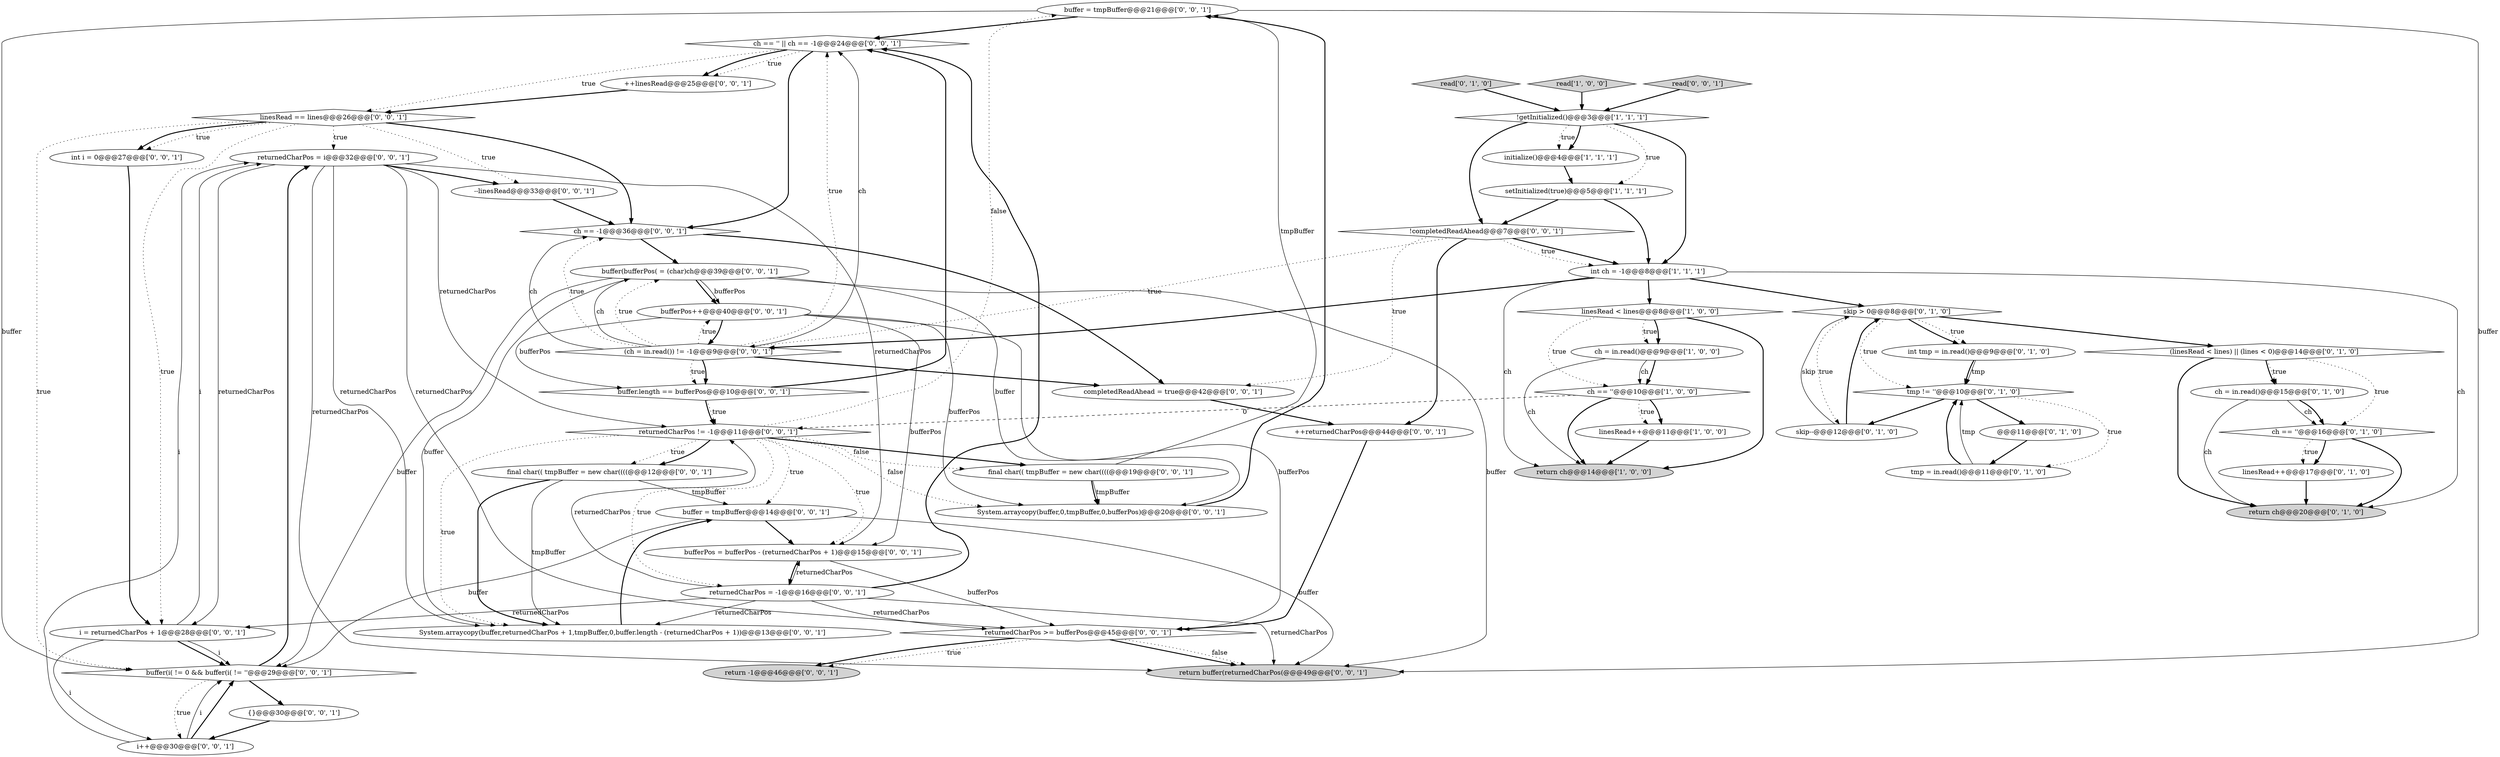 digraph {
23 [style = filled, label = "buffer = tmpBuffer@@@21@@@['0', '0', '1']", fillcolor = white, shape = ellipse image = "AAA0AAABBB3BBB"];
35 [style = filled, label = "bufferPos++@@@40@@@['0', '0', '1']", fillcolor = white, shape = ellipse image = "AAA0AAABBB3BBB"];
22 [style = filled, label = "System.arraycopy(buffer,0,tmpBuffer,0,bufferPos)@@@20@@@['0', '0', '1']", fillcolor = white, shape = ellipse image = "AAA0AAABBB3BBB"];
44 [style = filled, label = "returnedCharPos >= bufferPos@@@45@@@['0', '0', '1']", fillcolor = white, shape = diamond image = "AAA0AAABBB3BBB"];
28 [style = filled, label = "++returnedCharPos@@@44@@@['0', '0', '1']", fillcolor = white, shape = ellipse image = "AAA0AAABBB3BBB"];
42 [style = filled, label = "final char(( tmpBuffer = new char((((@@@19@@@['0', '0', '1']", fillcolor = white, shape = ellipse image = "AAA0AAABBB3BBB"];
7 [style = filled, label = "ch = in.read()@@@9@@@['1', '0', '0']", fillcolor = white, shape = ellipse image = "AAA0AAABBB1BBB"];
48 [style = filled, label = "returnedCharPos = i@@@32@@@['0', '0', '1']", fillcolor = white, shape = ellipse image = "AAA0AAABBB3BBB"];
6 [style = filled, label = "ch == ''@@@10@@@['1', '0', '0']", fillcolor = white, shape = diamond image = "AAA0AAABBB1BBB"];
43 [style = filled, label = "completedReadAhead = true@@@42@@@['0', '0', '1']", fillcolor = white, shape = ellipse image = "AAA0AAABBB3BBB"];
24 [style = filled, label = "(ch = in.read()) != -1@@@9@@@['0', '0', '1']", fillcolor = white, shape = diamond image = "AAA0AAABBB3BBB"];
52 [style = filled, label = "linesRead == lines@@@26@@@['0', '0', '1']", fillcolor = white, shape = diamond image = "AAA0AAABBB3BBB"];
5 [style = filled, label = "initialize()@@@4@@@['1', '1', '1']", fillcolor = white, shape = ellipse image = "AAA0AAABBB1BBB"];
33 [style = filled, label = "returnedCharPos != -1@@@11@@@['0', '0', '1']", fillcolor = white, shape = diamond image = "AAA0AAABBB3BBB"];
10 [style = filled, label = "read['0', '1', '0']", fillcolor = lightgray, shape = diamond image = "AAA0AAABBB2BBB"];
9 [style = filled, label = "int ch = -1@@@8@@@['1', '1', '1']", fillcolor = white, shape = ellipse image = "AAA0AAABBB1BBB"];
12 [style = filled, label = "skip--@@@12@@@['0', '1', '0']", fillcolor = white, shape = ellipse image = "AAA1AAABBB2BBB"];
46 [style = filled, label = "returnedCharPos = -1@@@16@@@['0', '0', '1']", fillcolor = white, shape = ellipse image = "AAA0AAABBB3BBB"];
25 [style = filled, label = "i = returnedCharPos + 1@@@28@@@['0', '0', '1']", fillcolor = white, shape = ellipse image = "AAA0AAABBB3BBB"];
16 [style = filled, label = "linesRead++@@@17@@@['0', '1', '0']", fillcolor = white, shape = ellipse image = "AAA0AAABBB2BBB"];
21 [style = filled, label = "ch == ''@@@16@@@['0', '1', '0']", fillcolor = white, shape = diamond image = "AAA0AAABBB2BBB"];
4 [style = filled, label = "!getInitialized()@@@3@@@['1', '1', '1']", fillcolor = white, shape = diamond image = "AAA0AAABBB1BBB"];
8 [style = filled, label = "read['1', '0', '0']", fillcolor = lightgray, shape = diamond image = "AAA0AAABBB1BBB"];
36 [style = filled, label = "i++@@@30@@@['0', '0', '1']", fillcolor = white, shape = ellipse image = "AAA0AAABBB3BBB"];
15 [style = filled, label = "return ch@@@20@@@['0', '1', '0']", fillcolor = lightgray, shape = ellipse image = "AAA0AAABBB2BBB"];
38 [style = filled, label = "return -1@@@46@@@['0', '0', '1']", fillcolor = lightgray, shape = ellipse image = "AAA0AAABBB3BBB"];
30 [style = filled, label = "buffer.length == bufferPos@@@10@@@['0', '0', '1']", fillcolor = white, shape = diamond image = "AAA0AAABBB3BBB"];
49 [style = filled, label = "ch == '' || ch == -1@@@24@@@['0', '0', '1']", fillcolor = white, shape = diamond image = "AAA0AAABBB3BBB"];
50 [style = filled, label = "read['0', '0', '1']", fillcolor = lightgray, shape = diamond image = "AAA0AAABBB3BBB"];
27 [style = filled, label = "ch == -1@@@36@@@['0', '0', '1']", fillcolor = white, shape = diamond image = "AAA0AAABBB3BBB"];
13 [style = filled, label = "tmp != ''@@@10@@@['0', '1', '0']", fillcolor = white, shape = diamond image = "AAA1AAABBB2BBB"];
2 [style = filled, label = "linesRead++@@@11@@@['1', '0', '0']", fillcolor = white, shape = ellipse image = "AAA0AAABBB1BBB"];
29 [style = filled, label = "return buffer(returnedCharPos(@@@49@@@['0', '0', '1']", fillcolor = lightgray, shape = ellipse image = "AAA0AAABBB3BBB"];
3 [style = filled, label = "return ch@@@14@@@['1', '0', '0']", fillcolor = lightgray, shape = ellipse image = "AAA0AAABBB1BBB"];
18 [style = filled, label = "tmp = in.read()@@@11@@@['0', '1', '0']", fillcolor = white, shape = ellipse image = "AAA1AAABBB2BBB"];
45 [style = filled, label = "bufferPos = bufferPos - (returnedCharPos + 1)@@@15@@@['0', '0', '1']", fillcolor = white, shape = ellipse image = "AAA0AAABBB3BBB"];
11 [style = filled, label = "int tmp = in.read()@@@9@@@['0', '1', '0']", fillcolor = white, shape = ellipse image = "AAA1AAABBB2BBB"];
20 [style = filled, label = "(linesRead < lines) || (lines < 0)@@@14@@@['0', '1', '0']", fillcolor = white, shape = diamond image = "AAA1AAABBB2BBB"];
34 [style = filled, label = "int i = 0@@@27@@@['0', '0', '1']", fillcolor = white, shape = ellipse image = "AAA0AAABBB3BBB"];
37 [style = filled, label = "++linesRead@@@25@@@['0', '0', '1']", fillcolor = white, shape = ellipse image = "AAA0AAABBB3BBB"];
32 [style = filled, label = "buffer(bufferPos( = (char)ch@@@39@@@['0', '0', '1']", fillcolor = white, shape = ellipse image = "AAA0AAABBB3BBB"];
0 [style = filled, label = "setInitialized(true)@@@5@@@['1', '1', '1']", fillcolor = white, shape = ellipse image = "AAA0AAABBB1BBB"];
14 [style = filled, label = "@@@11@@@['0', '1', '0']", fillcolor = white, shape = ellipse image = "AAA0AAABBB2BBB"];
41 [style = filled, label = "System.arraycopy(buffer,returnedCharPos + 1,tmpBuffer,0,buffer.length - (returnedCharPos + 1))@@@13@@@['0', '0', '1']", fillcolor = white, shape = ellipse image = "AAA0AAABBB3BBB"];
19 [style = filled, label = "ch = in.read()@@@15@@@['0', '1', '0']", fillcolor = white, shape = ellipse image = "AAA0AAABBB2BBB"];
31 [style = filled, label = "buffer(i( != 0 && buffer(i( != ''@@@29@@@['0', '0', '1']", fillcolor = white, shape = diamond image = "AAA0AAABBB3BBB"];
39 [style = filled, label = "final char(( tmpBuffer = new char((((@@@12@@@['0', '0', '1']", fillcolor = white, shape = ellipse image = "AAA0AAABBB3BBB"];
26 [style = filled, label = "--linesRead@@@33@@@['0', '0', '1']", fillcolor = white, shape = ellipse image = "AAA0AAABBB3BBB"];
51 [style = filled, label = "!completedReadAhead@@@7@@@['0', '0', '1']", fillcolor = white, shape = diamond image = "AAA0AAABBB3BBB"];
1 [style = filled, label = "linesRead < lines@@@8@@@['1', '0', '0']", fillcolor = white, shape = diamond image = "AAA0AAABBB1BBB"];
47 [style = filled, label = "buffer = tmpBuffer@@@14@@@['0', '0', '1']", fillcolor = white, shape = ellipse image = "AAA0AAABBB3BBB"];
40 [style = filled, label = "{}@@@30@@@['0', '0', '1']", fillcolor = white, shape = ellipse image = "AAA0AAABBB3BBB"];
17 [style = filled, label = "skip > 0@@@8@@@['0', '1', '0']", fillcolor = white, shape = diamond image = "AAA0AAABBB2BBB"];
33->22 [style = dotted, label="false"];
51->9 [style = bold, label=""];
48->33 [style = solid, label="returnedCharPos"];
35->30 [style = solid, label="bufferPos"];
20->21 [style = dotted, label="true"];
51->43 [style = dotted, label="true"];
19->15 [style = solid, label="ch"];
41->47 [style = bold, label=""];
23->49 [style = bold, label=""];
7->6 [style = bold, label=""];
18->13 [style = bold, label=""];
43->28 [style = bold, label=""];
27->32 [style = bold, label=""];
52->25 [style = dotted, label="true"];
4->0 [style = dotted, label="true"];
48->41 [style = solid, label="returnedCharPos"];
6->2 [style = bold, label=""];
39->41 [style = bold, label=""];
46->41 [style = solid, label="returnedCharPos"];
13->12 [style = bold, label=""];
45->46 [style = bold, label=""];
42->22 [style = solid, label="tmpBuffer"];
51->28 [style = bold, label=""];
9->17 [style = bold, label=""];
4->9 [style = bold, label=""];
35->22 [style = solid, label="bufferPos"];
24->49 [style = dotted, label="true"];
4->5 [style = dotted, label="true"];
33->42 [style = dotted, label="false"];
45->44 [style = solid, label="bufferPos"];
34->25 [style = bold, label=""];
33->47 [style = dotted, label="true"];
47->45 [style = bold, label=""];
50->4 [style = bold, label=""];
46->25 [style = solid, label="returnedCharPos"];
46->45 [style = solid, label="returnedCharPos"];
24->27 [style = solid, label="ch"];
49->52 [style = dotted, label="true"];
46->29 [style = solid, label="returnedCharPos"];
47->29 [style = solid, label="buffer"];
52->31 [style = dotted, label="true"];
20->15 [style = bold, label=""];
42->23 [style = solid, label="tmpBuffer"];
1->7 [style = dotted, label="true"];
17->13 [style = dotted, label="true"];
24->35 [style = dotted, label="true"];
48->45 [style = solid, label="returnedCharPos"];
51->9 [style = dotted, label="true"];
2->3 [style = bold, label=""];
48->25 [style = solid, label="returnedCharPos"];
35->44 [style = solid, label="bufferPos"];
44->29 [style = bold, label=""];
9->24 [style = bold, label=""];
9->3 [style = solid, label="ch"];
10->4 [style = bold, label=""];
11->13 [style = bold, label=""];
52->48 [style = dotted, label="true"];
17->11 [style = bold, label=""];
49->37 [style = bold, label=""];
23->31 [style = solid, label="buffer"];
17->11 [style = dotted, label="true"];
9->15 [style = solid, label="ch"];
20->19 [style = dotted, label="true"];
32->29 [style = solid, label="buffer"];
52->26 [style = dotted, label="true"];
25->36 [style = solid, label="i"];
18->13 [style = solid, label="tmp"];
24->30 [style = dotted, label="true"];
33->41 [style = dotted, label="true"];
42->22 [style = bold, label=""];
32->31 [style = solid, label="buffer"];
39->41 [style = solid, label="tmpBuffer"];
24->32 [style = solid, label="ch"];
32->41 [style = solid, label="buffer"];
30->49 [style = bold, label=""];
47->31 [style = solid, label="buffer"];
31->36 [style = dotted, label="true"];
19->21 [style = solid, label="ch"];
39->47 [style = solid, label="tmpBuffer"];
21->15 [style = bold, label=""];
44->29 [style = dotted, label="false"];
48->29 [style = solid, label="returnedCharPos"];
30->33 [style = dotted, label="true"];
46->44 [style = solid, label="returnedCharPos"];
21->16 [style = bold, label=""];
23->29 [style = solid, label="buffer"];
28->44 [style = bold, label=""];
17->20 [style = bold, label=""];
20->19 [style = bold, label=""];
30->33 [style = bold, label=""];
17->12 [style = dotted, label="true"];
49->37 [style = dotted, label="true"];
12->17 [style = bold, label=""];
24->49 [style = solid, label="ch"];
13->18 [style = dotted, label="true"];
51->24 [style = dotted, label="true"];
52->34 [style = dotted, label="true"];
6->3 [style = bold, label=""];
25->31 [style = bold, label=""];
36->48 [style = solid, label="i"];
7->3 [style = solid, label="ch"];
1->7 [style = bold, label=""];
32->22 [style = solid, label="buffer"];
21->16 [style = dotted, label="true"];
4->51 [style = bold, label=""];
35->24 [style = bold, label=""];
36->31 [style = solid, label="i"];
33->46 [style = dotted, label="true"];
6->33 [style = dashed, label="0"];
44->38 [style = dotted, label="true"];
49->27 [style = bold, label=""];
33->45 [style = dotted, label="true"];
46->49 [style = bold, label=""];
0->51 [style = bold, label=""];
33->39 [style = dotted, label="true"];
14->18 [style = bold, label=""];
8->4 [style = bold, label=""];
31->40 [style = bold, label=""];
40->36 [style = bold, label=""];
31->48 [style = bold, label=""];
35->45 [style = solid, label="bufferPos"];
4->5 [style = bold, label=""];
52->27 [style = bold, label=""];
0->9 [style = bold, label=""];
37->52 [style = bold, label=""];
16->15 [style = bold, label=""];
11->13 [style = solid, label="tmp"];
1->6 [style = dotted, label="true"];
24->30 [style = bold, label=""];
26->27 [style = bold, label=""];
48->44 [style = solid, label="returnedCharPos"];
46->33 [style = solid, label="returnedCharPos"];
44->38 [style = bold, label=""];
19->21 [style = bold, label=""];
33->23 [style = dotted, label="false"];
5->0 [style = bold, label=""];
1->3 [style = bold, label=""];
48->26 [style = bold, label=""];
32->35 [style = bold, label=""];
33->39 [style = bold, label=""];
32->35 [style = solid, label="bufferPos"];
36->31 [style = bold, label=""];
7->6 [style = solid, label="ch"];
25->31 [style = solid, label="i"];
27->43 [style = bold, label=""];
24->32 [style = dotted, label="true"];
24->43 [style = bold, label=""];
24->27 [style = dotted, label="true"];
22->23 [style = bold, label=""];
6->2 [style = dotted, label="true"];
13->14 [style = bold, label=""];
52->34 [style = bold, label=""];
9->1 [style = bold, label=""];
12->17 [style = solid, label="skip"];
33->42 [style = bold, label=""];
25->48 [style = solid, label="i"];
}
